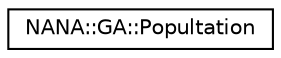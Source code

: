digraph "类继承关系图"
{
 // LATEX_PDF_SIZE
  edge [fontname="Helvetica",fontsize="10",labelfontname="Helvetica",labelfontsize="10"];
  node [fontname="Helvetica",fontsize="10",shape=record];
  rankdir="LR";
  Node0 [label="NANA::GA::Popultation",height=0.2,width=0.4,color="black", fillcolor="white", style="filled",URL="$class_n_a_n_a_1_1_g_a_1_1_popultation.html",tooltip=" "];
}
